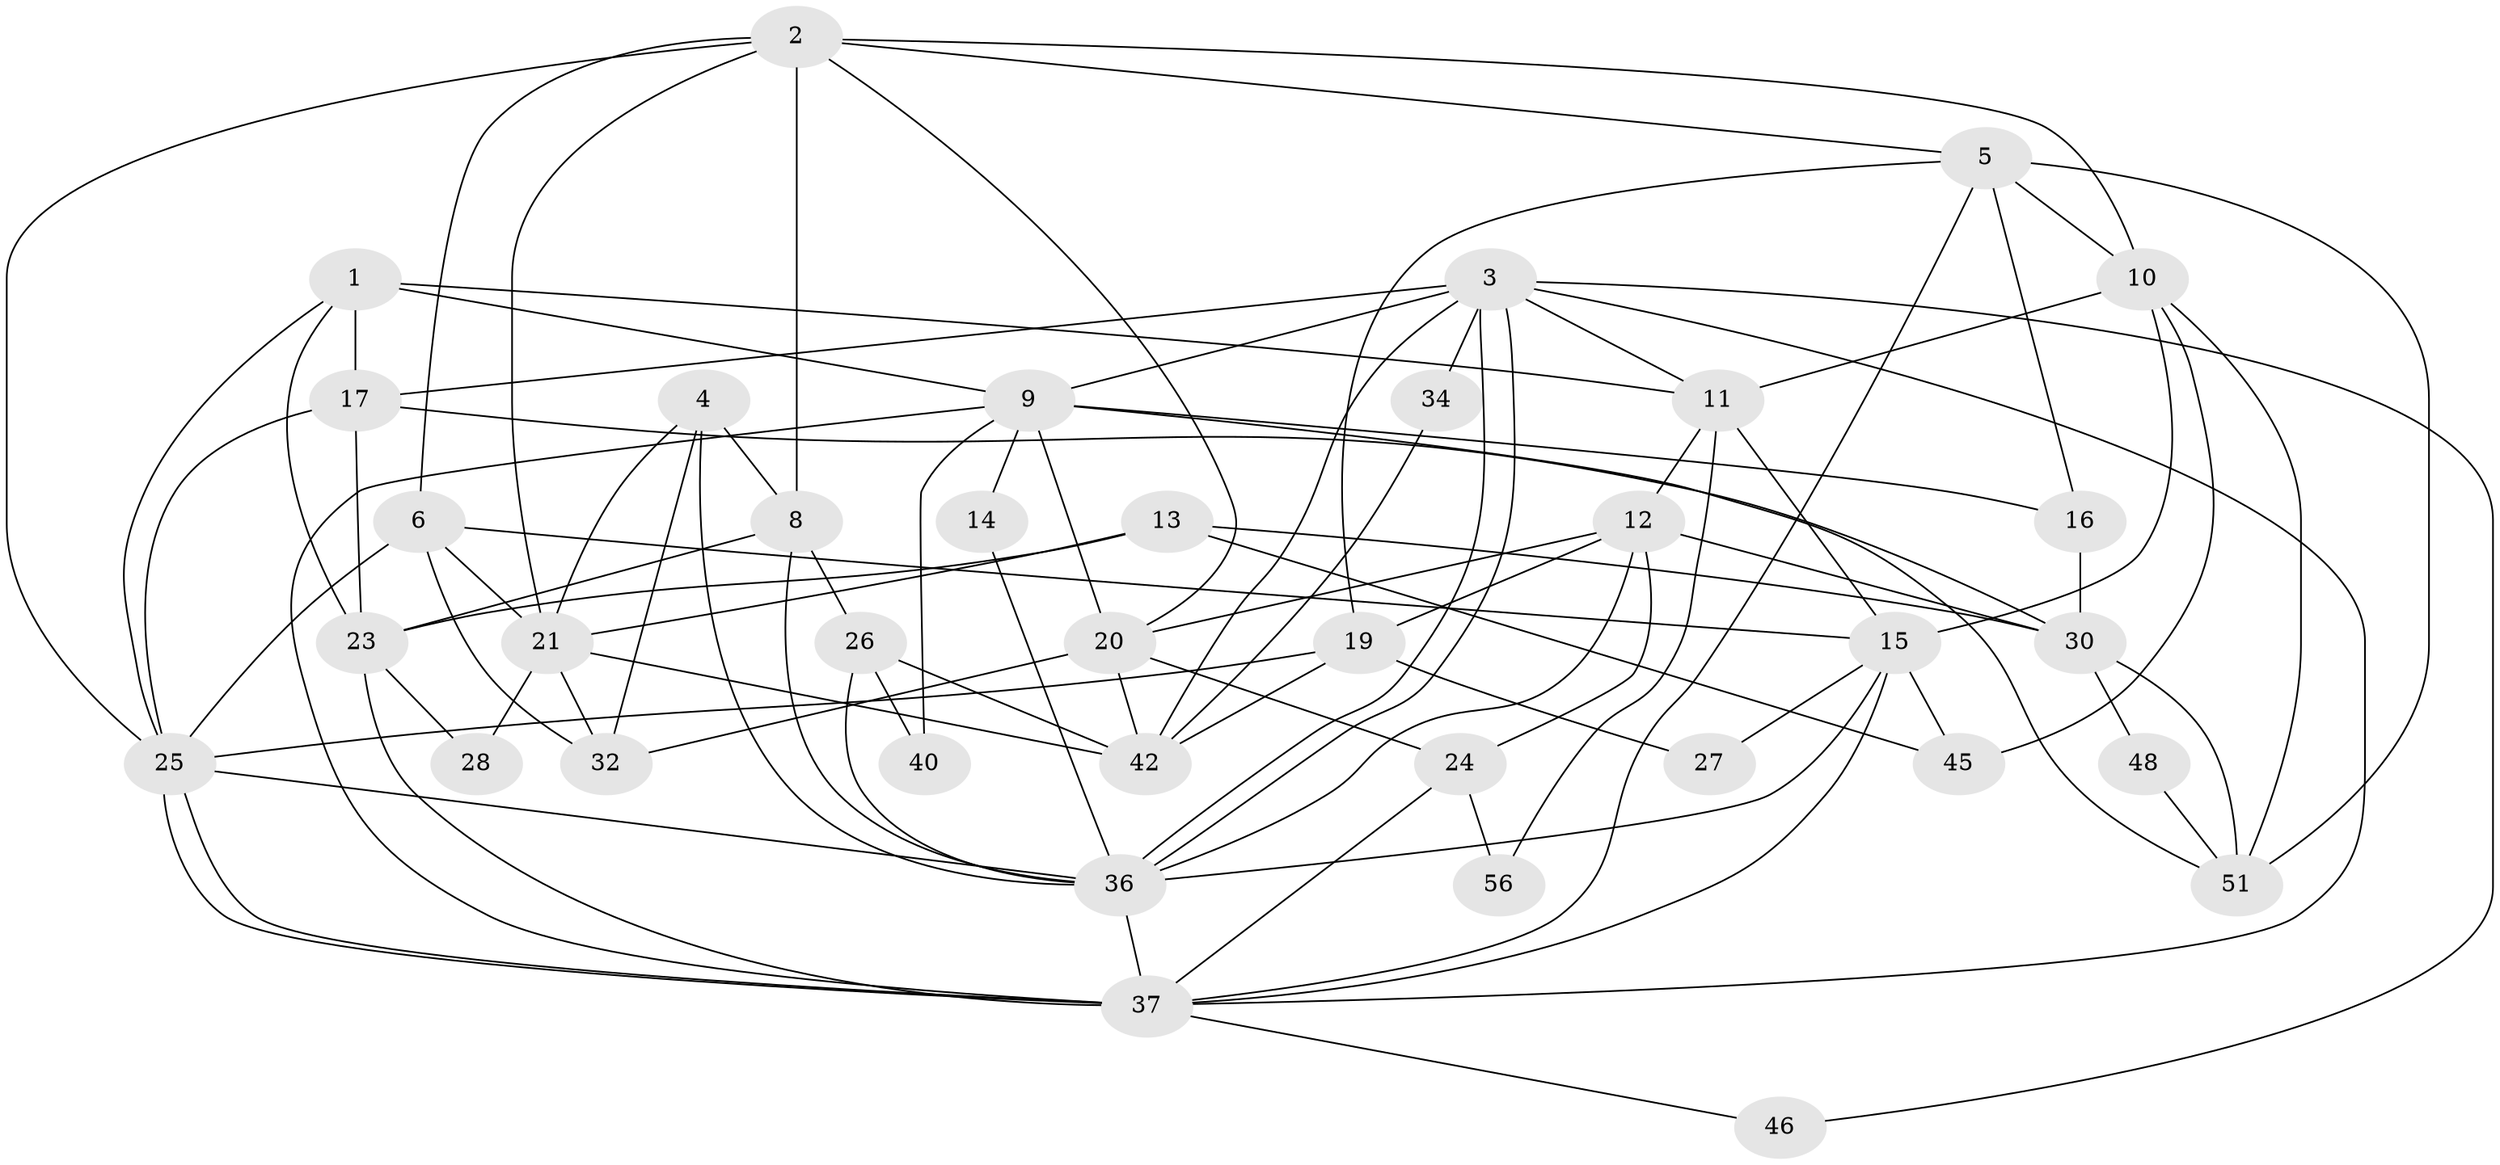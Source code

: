 // original degree distribution, {3: 0.15254237288135594, 7: 0.01694915254237288, 6: 0.15254237288135594, 5: 0.1694915254237288, 4: 0.2711864406779661, 2: 0.22033898305084745, 8: 0.01694915254237288}
// Generated by graph-tools (version 1.1) at 2025/11/02/27/25 16:11:18]
// undirected, 37 vertices, 93 edges
graph export_dot {
graph [start="1"]
  node [color=gray90,style=filled];
  1 [super="+54"];
  2 [super="+18"];
  3 [super="+44"];
  4 [super="+50"];
  5;
  6 [super="+7"];
  8 [super="+41"];
  9 [super="+43"];
  10 [super="+33"];
  11 [super="+53"];
  12 [super="+22"];
  13 [super="+58"];
  14;
  15 [super="+49"];
  16;
  17 [super="+38"];
  19 [super="+57"];
  20 [super="+31"];
  21 [super="+47"];
  23 [super="+29"];
  24;
  25 [super="+59"];
  26;
  27;
  28;
  30 [super="+35"];
  32;
  34;
  36 [super="+39"];
  37 [super="+55"];
  40;
  42 [super="+52"];
  45;
  46;
  48;
  51;
  56;
  1 -- 23;
  1 -- 9;
  1 -- 25;
  1 -- 17;
  1 -- 11;
  2 -- 5;
  2 -- 25;
  2 -- 8;
  2 -- 21;
  2 -- 10;
  2 -- 20;
  2 -- 6;
  3 -- 36;
  3 -- 36;
  3 -- 17 [weight=2];
  3 -- 34;
  3 -- 42;
  3 -- 37;
  3 -- 9;
  3 -- 46;
  3 -- 11;
  4 -- 36;
  4 -- 32;
  4 -- 21;
  4 -- 8 [weight=2];
  5 -- 37;
  5 -- 16;
  5 -- 10;
  5 -- 51;
  5 -- 19;
  6 -- 32;
  6 -- 15;
  6 -- 25;
  6 -- 21;
  8 -- 36;
  8 -- 26;
  8 -- 23;
  9 -- 51;
  9 -- 16;
  9 -- 37;
  9 -- 40;
  9 -- 14;
  9 -- 20;
  10 -- 51;
  10 -- 45;
  10 -- 15;
  10 -- 11;
  11 -- 15;
  11 -- 56;
  11 -- 12;
  12 -- 24;
  12 -- 20;
  12 -- 36;
  12 -- 30;
  12 -- 19;
  13 -- 21;
  13 -- 23;
  13 -- 45;
  13 -- 30;
  14 -- 36;
  15 -- 27;
  15 -- 45;
  15 -- 36;
  15 -- 37;
  16 -- 30;
  17 -- 23;
  17 -- 25;
  17 -- 30;
  19 -- 25;
  19 -- 27;
  19 -- 42;
  20 -- 32;
  20 -- 24;
  20 -- 42;
  21 -- 42;
  21 -- 32;
  21 -- 28;
  23 -- 28;
  23 -- 37;
  24 -- 56;
  24 -- 37;
  25 -- 37;
  25 -- 37;
  25 -- 36;
  26 -- 36;
  26 -- 40;
  26 -- 42;
  30 -- 48;
  30 -- 51;
  34 -- 42;
  36 -- 37;
  37 -- 46;
  48 -- 51;
}
